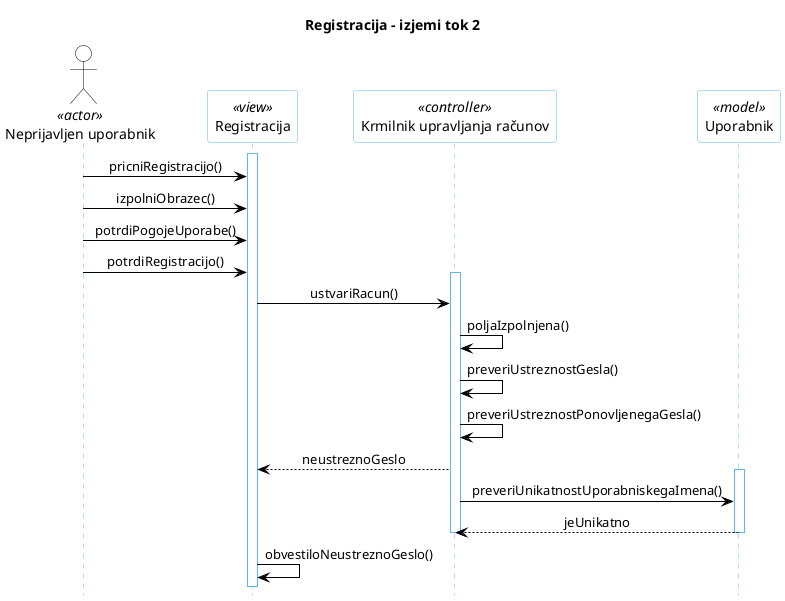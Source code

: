 @startuml RegIzjemni2

hide footbox

skinparam backgroundcolor white
skinparam defaultTextAlignment center
skinparam actorBorderColor black
skinparam actorBackgroundColor white
skinparam arrowColor black  
skinparam sequenceLifeLineBorderColor #5FB8EC
skinparam sequenceParticipantBorderColor #5FB8EC
skinparam sequenceParticipantBackgroundColor white

title "Registracija - izjemi tok 2"

actor "Neprijavljen uporabnik" AS U1 <<actor>>

participant "Registracija" as R5 <<view>>
participant "Krmilnik upravljanja računov" as R2 <<controller>>
participant "Uporabnik" as R4 <<model>>

'activate U1
activate R5

U1 -> R5: pricniRegistracijo()
U1 -> R5: izpolniObrazec()
U1 -> R5: potrdiPogojeUporabe()
U1 -> R5: potrdiRegistracijo()

activate R2


'R5 -> R5: prikaziObrazecRegistracija()
R5 -> R2: ustvariRacun()

R2 -> R2: poljaIzpolnjena()
R2 -> R2: preveriUstreznostGesla()
R2 -> R2: preveriUstreznostPonovljenegaGesla()
R2 -[dotted]> R5: neustreznoGeslo
activate R4
R2 -> R4: preveriUnikatnostUporabniskegaImena()
R4 -[dotted]> R2: jeUnikatno
deactivate R2
deactivate R4

R5 -> R5: obvestiloNeustreznoGeslo()


@enduml
